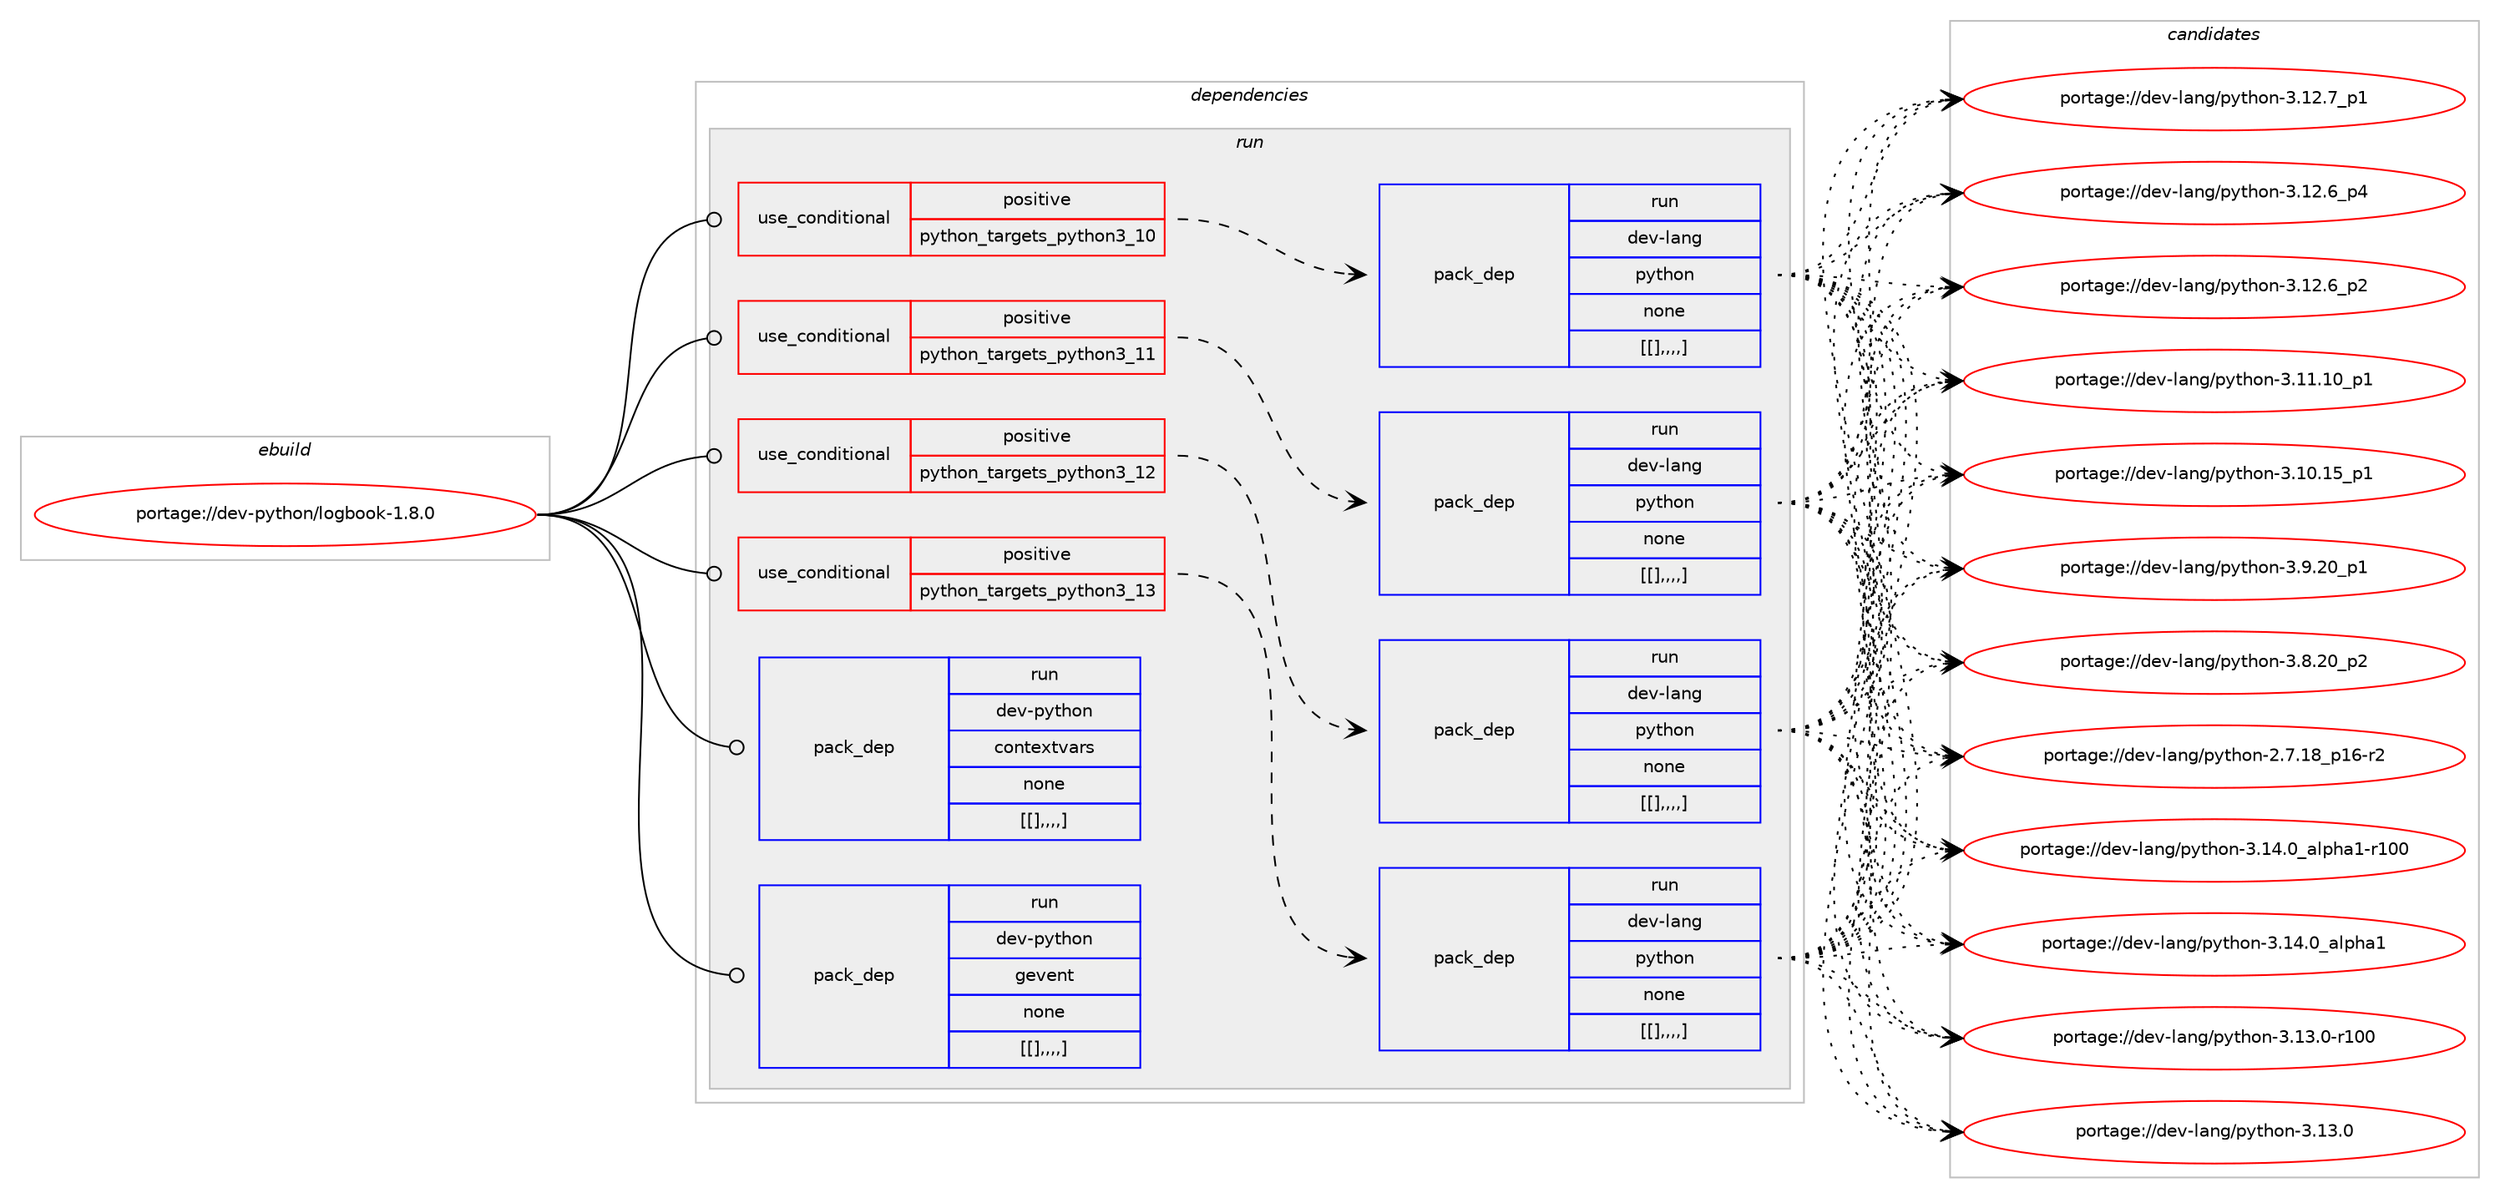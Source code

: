 digraph prolog {

# *************
# Graph options
# *************

newrank=true;
concentrate=true;
compound=true;
graph [rankdir=LR,fontname=Helvetica,fontsize=10,ranksep=1.5];#, ranksep=2.5, nodesep=0.2];
edge  [arrowhead=vee];
node  [fontname=Helvetica,fontsize=10];

# **********
# The ebuild
# **********

subgraph cluster_leftcol {
color=gray;
label=<<i>ebuild</i>>;
id [label="portage://dev-python/logbook-1.8.0", color=red, width=4, href="../dev-python/logbook-1.8.0.svg"];
}

# ****************
# The dependencies
# ****************

subgraph cluster_midcol {
color=gray;
label=<<i>dependencies</i>>;
subgraph cluster_compile {
fillcolor="#eeeeee";
style=filled;
label=<<i>compile</i>>;
}
subgraph cluster_compileandrun {
fillcolor="#eeeeee";
style=filled;
label=<<i>compile and run</i>>;
}
subgraph cluster_run {
fillcolor="#eeeeee";
style=filled;
label=<<i>run</i>>;
subgraph cond36727 {
dependency156115 [label=<<TABLE BORDER="0" CELLBORDER="1" CELLSPACING="0" CELLPADDING="4"><TR><TD ROWSPAN="3" CELLPADDING="10">use_conditional</TD></TR><TR><TD>positive</TD></TR><TR><TD>python_targets_python3_10</TD></TR></TABLE>>, shape=none, color=red];
subgraph pack118070 {
dependency156125 [label=<<TABLE BORDER="0" CELLBORDER="1" CELLSPACING="0" CELLPADDING="4" WIDTH="220"><TR><TD ROWSPAN="6" CELLPADDING="30">pack_dep</TD></TR><TR><TD WIDTH="110">run</TD></TR><TR><TD>dev-lang</TD></TR><TR><TD>python</TD></TR><TR><TD>none</TD></TR><TR><TD>[[],,,,]</TD></TR></TABLE>>, shape=none, color=blue];
}
dependency156115:e -> dependency156125:w [weight=20,style="dashed",arrowhead="vee"];
}
id:e -> dependency156115:w [weight=20,style="solid",arrowhead="odot"];
subgraph cond36747 {
dependency156155 [label=<<TABLE BORDER="0" CELLBORDER="1" CELLSPACING="0" CELLPADDING="4"><TR><TD ROWSPAN="3" CELLPADDING="10">use_conditional</TD></TR><TR><TD>positive</TD></TR><TR><TD>python_targets_python3_11</TD></TR></TABLE>>, shape=none, color=red];
subgraph pack118094 {
dependency156172 [label=<<TABLE BORDER="0" CELLBORDER="1" CELLSPACING="0" CELLPADDING="4" WIDTH="220"><TR><TD ROWSPAN="6" CELLPADDING="30">pack_dep</TD></TR><TR><TD WIDTH="110">run</TD></TR><TR><TD>dev-lang</TD></TR><TR><TD>python</TD></TR><TR><TD>none</TD></TR><TR><TD>[[],,,,]</TD></TR></TABLE>>, shape=none, color=blue];
}
dependency156155:e -> dependency156172:w [weight=20,style="dashed",arrowhead="vee"];
}
id:e -> dependency156155:w [weight=20,style="solid",arrowhead="odot"];
subgraph cond36762 {
dependency156230 [label=<<TABLE BORDER="0" CELLBORDER="1" CELLSPACING="0" CELLPADDING="4"><TR><TD ROWSPAN="3" CELLPADDING="10">use_conditional</TD></TR><TR><TD>positive</TD></TR><TR><TD>python_targets_python3_12</TD></TR></TABLE>>, shape=none, color=red];
subgraph pack118130 {
dependency156234 [label=<<TABLE BORDER="0" CELLBORDER="1" CELLSPACING="0" CELLPADDING="4" WIDTH="220"><TR><TD ROWSPAN="6" CELLPADDING="30">pack_dep</TD></TR><TR><TD WIDTH="110">run</TD></TR><TR><TD>dev-lang</TD></TR><TR><TD>python</TD></TR><TR><TD>none</TD></TR><TR><TD>[[],,,,]</TD></TR></TABLE>>, shape=none, color=blue];
}
dependency156230:e -> dependency156234:w [weight=20,style="dashed",arrowhead="vee"];
}
id:e -> dependency156230:w [weight=20,style="solid",arrowhead="odot"];
subgraph cond36790 {
dependency156293 [label=<<TABLE BORDER="0" CELLBORDER="1" CELLSPACING="0" CELLPADDING="4"><TR><TD ROWSPAN="3" CELLPADDING="10">use_conditional</TD></TR><TR><TD>positive</TD></TR><TR><TD>python_targets_python3_13</TD></TR></TABLE>>, shape=none, color=red];
subgraph pack118176 {
dependency156309 [label=<<TABLE BORDER="0" CELLBORDER="1" CELLSPACING="0" CELLPADDING="4" WIDTH="220"><TR><TD ROWSPAN="6" CELLPADDING="30">pack_dep</TD></TR><TR><TD WIDTH="110">run</TD></TR><TR><TD>dev-lang</TD></TR><TR><TD>python</TD></TR><TR><TD>none</TD></TR><TR><TD>[[],,,,]</TD></TR></TABLE>>, shape=none, color=blue];
}
dependency156293:e -> dependency156309:w [weight=20,style="dashed",arrowhead="vee"];
}
id:e -> dependency156293:w [weight=20,style="solid",arrowhead="odot"];
subgraph pack118182 {
dependency156313 [label=<<TABLE BORDER="0" CELLBORDER="1" CELLSPACING="0" CELLPADDING="4" WIDTH="220"><TR><TD ROWSPAN="6" CELLPADDING="30">pack_dep</TD></TR><TR><TD WIDTH="110">run</TD></TR><TR><TD>dev-python</TD></TR><TR><TD>contextvars</TD></TR><TR><TD>none</TD></TR><TR><TD>[[],,,,]</TD></TR></TABLE>>, shape=none, color=blue];
}
id:e -> dependency156313:w [weight=20,style="solid",arrowhead="odot"];
subgraph pack118200 {
dependency156350 [label=<<TABLE BORDER="0" CELLBORDER="1" CELLSPACING="0" CELLPADDING="4" WIDTH="220"><TR><TD ROWSPAN="6" CELLPADDING="30">pack_dep</TD></TR><TR><TD WIDTH="110">run</TD></TR><TR><TD>dev-python</TD></TR><TR><TD>gevent</TD></TR><TR><TD>none</TD></TR><TR><TD>[[],,,,]</TD></TR></TABLE>>, shape=none, color=blue];
}
id:e -> dependency156350:w [weight=20,style="solid",arrowhead="odot"];
}
}

# **************
# The candidates
# **************

subgraph cluster_choices {
rank=same;
color=gray;
label=<<i>candidates</i>>;

subgraph choice118042 {
color=black;
nodesep=1;
choice100101118451089711010347112121116104111110455146495246489597108112104974945114494848 [label="portage://dev-lang/python-3.14.0_alpha1-r100", color=red, width=4,href="../dev-lang/python-3.14.0_alpha1-r100.svg"];
choice1001011184510897110103471121211161041111104551464952464895971081121049749 [label="portage://dev-lang/python-3.14.0_alpha1", color=red, width=4,href="../dev-lang/python-3.14.0_alpha1.svg"];
choice1001011184510897110103471121211161041111104551464951464845114494848 [label="portage://dev-lang/python-3.13.0-r100", color=red, width=4,href="../dev-lang/python-3.13.0-r100.svg"];
choice10010111845108971101034711212111610411111045514649514648 [label="portage://dev-lang/python-3.13.0", color=red, width=4,href="../dev-lang/python-3.13.0.svg"];
choice100101118451089711010347112121116104111110455146495046559511249 [label="portage://dev-lang/python-3.12.7_p1", color=red, width=4,href="../dev-lang/python-3.12.7_p1.svg"];
choice100101118451089711010347112121116104111110455146495046549511252 [label="portage://dev-lang/python-3.12.6_p4", color=red, width=4,href="../dev-lang/python-3.12.6_p4.svg"];
choice100101118451089711010347112121116104111110455146495046549511250 [label="portage://dev-lang/python-3.12.6_p2", color=red, width=4,href="../dev-lang/python-3.12.6_p2.svg"];
choice10010111845108971101034711212111610411111045514649494649489511249 [label="portage://dev-lang/python-3.11.10_p1", color=red, width=4,href="../dev-lang/python-3.11.10_p1.svg"];
choice10010111845108971101034711212111610411111045514649484649539511249 [label="portage://dev-lang/python-3.10.15_p1", color=red, width=4,href="../dev-lang/python-3.10.15_p1.svg"];
choice100101118451089711010347112121116104111110455146574650489511249 [label="portage://dev-lang/python-3.9.20_p1", color=red, width=4,href="../dev-lang/python-3.9.20_p1.svg"];
choice100101118451089711010347112121116104111110455146564650489511250 [label="portage://dev-lang/python-3.8.20_p2", color=red, width=4,href="../dev-lang/python-3.8.20_p2.svg"];
choice100101118451089711010347112121116104111110455046554649569511249544511450 [label="portage://dev-lang/python-2.7.18_p16-r2", color=red, width=4,href="../dev-lang/python-2.7.18_p16-r2.svg"];
dependency156125:e -> choice100101118451089711010347112121116104111110455146495246489597108112104974945114494848:w [style=dotted,weight="100"];
dependency156125:e -> choice1001011184510897110103471121211161041111104551464952464895971081121049749:w [style=dotted,weight="100"];
dependency156125:e -> choice1001011184510897110103471121211161041111104551464951464845114494848:w [style=dotted,weight="100"];
dependency156125:e -> choice10010111845108971101034711212111610411111045514649514648:w [style=dotted,weight="100"];
dependency156125:e -> choice100101118451089711010347112121116104111110455146495046559511249:w [style=dotted,weight="100"];
dependency156125:e -> choice100101118451089711010347112121116104111110455146495046549511252:w [style=dotted,weight="100"];
dependency156125:e -> choice100101118451089711010347112121116104111110455146495046549511250:w [style=dotted,weight="100"];
dependency156125:e -> choice10010111845108971101034711212111610411111045514649494649489511249:w [style=dotted,weight="100"];
dependency156125:e -> choice10010111845108971101034711212111610411111045514649484649539511249:w [style=dotted,weight="100"];
dependency156125:e -> choice100101118451089711010347112121116104111110455146574650489511249:w [style=dotted,weight="100"];
dependency156125:e -> choice100101118451089711010347112121116104111110455146564650489511250:w [style=dotted,weight="100"];
dependency156125:e -> choice100101118451089711010347112121116104111110455046554649569511249544511450:w [style=dotted,weight="100"];
}
subgraph choice118059 {
color=black;
nodesep=1;
choice100101118451089711010347112121116104111110455146495246489597108112104974945114494848 [label="portage://dev-lang/python-3.14.0_alpha1-r100", color=red, width=4,href="../dev-lang/python-3.14.0_alpha1-r100.svg"];
choice1001011184510897110103471121211161041111104551464952464895971081121049749 [label="portage://dev-lang/python-3.14.0_alpha1", color=red, width=4,href="../dev-lang/python-3.14.0_alpha1.svg"];
choice1001011184510897110103471121211161041111104551464951464845114494848 [label="portage://dev-lang/python-3.13.0-r100", color=red, width=4,href="../dev-lang/python-3.13.0-r100.svg"];
choice10010111845108971101034711212111610411111045514649514648 [label="portage://dev-lang/python-3.13.0", color=red, width=4,href="../dev-lang/python-3.13.0.svg"];
choice100101118451089711010347112121116104111110455146495046559511249 [label="portage://dev-lang/python-3.12.7_p1", color=red, width=4,href="../dev-lang/python-3.12.7_p1.svg"];
choice100101118451089711010347112121116104111110455146495046549511252 [label="portage://dev-lang/python-3.12.6_p4", color=red, width=4,href="../dev-lang/python-3.12.6_p4.svg"];
choice100101118451089711010347112121116104111110455146495046549511250 [label="portage://dev-lang/python-3.12.6_p2", color=red, width=4,href="../dev-lang/python-3.12.6_p2.svg"];
choice10010111845108971101034711212111610411111045514649494649489511249 [label="portage://dev-lang/python-3.11.10_p1", color=red, width=4,href="../dev-lang/python-3.11.10_p1.svg"];
choice10010111845108971101034711212111610411111045514649484649539511249 [label="portage://dev-lang/python-3.10.15_p1", color=red, width=4,href="../dev-lang/python-3.10.15_p1.svg"];
choice100101118451089711010347112121116104111110455146574650489511249 [label="portage://dev-lang/python-3.9.20_p1", color=red, width=4,href="../dev-lang/python-3.9.20_p1.svg"];
choice100101118451089711010347112121116104111110455146564650489511250 [label="portage://dev-lang/python-3.8.20_p2", color=red, width=4,href="../dev-lang/python-3.8.20_p2.svg"];
choice100101118451089711010347112121116104111110455046554649569511249544511450 [label="portage://dev-lang/python-2.7.18_p16-r2", color=red, width=4,href="../dev-lang/python-2.7.18_p16-r2.svg"];
dependency156172:e -> choice100101118451089711010347112121116104111110455146495246489597108112104974945114494848:w [style=dotted,weight="100"];
dependency156172:e -> choice1001011184510897110103471121211161041111104551464952464895971081121049749:w [style=dotted,weight="100"];
dependency156172:e -> choice1001011184510897110103471121211161041111104551464951464845114494848:w [style=dotted,weight="100"];
dependency156172:e -> choice10010111845108971101034711212111610411111045514649514648:w [style=dotted,weight="100"];
dependency156172:e -> choice100101118451089711010347112121116104111110455146495046559511249:w [style=dotted,weight="100"];
dependency156172:e -> choice100101118451089711010347112121116104111110455146495046549511252:w [style=dotted,weight="100"];
dependency156172:e -> choice100101118451089711010347112121116104111110455146495046549511250:w [style=dotted,weight="100"];
dependency156172:e -> choice10010111845108971101034711212111610411111045514649494649489511249:w [style=dotted,weight="100"];
dependency156172:e -> choice10010111845108971101034711212111610411111045514649484649539511249:w [style=dotted,weight="100"];
dependency156172:e -> choice100101118451089711010347112121116104111110455146574650489511249:w [style=dotted,weight="100"];
dependency156172:e -> choice100101118451089711010347112121116104111110455146564650489511250:w [style=dotted,weight="100"];
dependency156172:e -> choice100101118451089711010347112121116104111110455046554649569511249544511450:w [style=dotted,weight="100"];
}
subgraph choice118109 {
color=black;
nodesep=1;
choice100101118451089711010347112121116104111110455146495246489597108112104974945114494848 [label="portage://dev-lang/python-3.14.0_alpha1-r100", color=red, width=4,href="../dev-lang/python-3.14.0_alpha1-r100.svg"];
choice1001011184510897110103471121211161041111104551464952464895971081121049749 [label="portage://dev-lang/python-3.14.0_alpha1", color=red, width=4,href="../dev-lang/python-3.14.0_alpha1.svg"];
choice1001011184510897110103471121211161041111104551464951464845114494848 [label="portage://dev-lang/python-3.13.0-r100", color=red, width=4,href="../dev-lang/python-3.13.0-r100.svg"];
choice10010111845108971101034711212111610411111045514649514648 [label="portage://dev-lang/python-3.13.0", color=red, width=4,href="../dev-lang/python-3.13.0.svg"];
choice100101118451089711010347112121116104111110455146495046559511249 [label="portage://dev-lang/python-3.12.7_p1", color=red, width=4,href="../dev-lang/python-3.12.7_p1.svg"];
choice100101118451089711010347112121116104111110455146495046549511252 [label="portage://dev-lang/python-3.12.6_p4", color=red, width=4,href="../dev-lang/python-3.12.6_p4.svg"];
choice100101118451089711010347112121116104111110455146495046549511250 [label="portage://dev-lang/python-3.12.6_p2", color=red, width=4,href="../dev-lang/python-3.12.6_p2.svg"];
choice10010111845108971101034711212111610411111045514649494649489511249 [label="portage://dev-lang/python-3.11.10_p1", color=red, width=4,href="../dev-lang/python-3.11.10_p1.svg"];
choice10010111845108971101034711212111610411111045514649484649539511249 [label="portage://dev-lang/python-3.10.15_p1", color=red, width=4,href="../dev-lang/python-3.10.15_p1.svg"];
choice100101118451089711010347112121116104111110455146574650489511249 [label="portage://dev-lang/python-3.9.20_p1", color=red, width=4,href="../dev-lang/python-3.9.20_p1.svg"];
choice100101118451089711010347112121116104111110455146564650489511250 [label="portage://dev-lang/python-3.8.20_p2", color=red, width=4,href="../dev-lang/python-3.8.20_p2.svg"];
choice100101118451089711010347112121116104111110455046554649569511249544511450 [label="portage://dev-lang/python-2.7.18_p16-r2", color=red, width=4,href="../dev-lang/python-2.7.18_p16-r2.svg"];
dependency156234:e -> choice100101118451089711010347112121116104111110455146495246489597108112104974945114494848:w [style=dotted,weight="100"];
dependency156234:e -> choice1001011184510897110103471121211161041111104551464952464895971081121049749:w [style=dotted,weight="100"];
dependency156234:e -> choice1001011184510897110103471121211161041111104551464951464845114494848:w [style=dotted,weight="100"];
dependency156234:e -> choice10010111845108971101034711212111610411111045514649514648:w [style=dotted,weight="100"];
dependency156234:e -> choice100101118451089711010347112121116104111110455146495046559511249:w [style=dotted,weight="100"];
dependency156234:e -> choice100101118451089711010347112121116104111110455146495046549511252:w [style=dotted,weight="100"];
dependency156234:e -> choice100101118451089711010347112121116104111110455146495046549511250:w [style=dotted,weight="100"];
dependency156234:e -> choice10010111845108971101034711212111610411111045514649494649489511249:w [style=dotted,weight="100"];
dependency156234:e -> choice10010111845108971101034711212111610411111045514649484649539511249:w [style=dotted,weight="100"];
dependency156234:e -> choice100101118451089711010347112121116104111110455146574650489511249:w [style=dotted,weight="100"];
dependency156234:e -> choice100101118451089711010347112121116104111110455146564650489511250:w [style=dotted,weight="100"];
dependency156234:e -> choice100101118451089711010347112121116104111110455046554649569511249544511450:w [style=dotted,weight="100"];
}
subgraph choice118114 {
color=black;
nodesep=1;
choice100101118451089711010347112121116104111110455146495246489597108112104974945114494848 [label="portage://dev-lang/python-3.14.0_alpha1-r100", color=red, width=4,href="../dev-lang/python-3.14.0_alpha1-r100.svg"];
choice1001011184510897110103471121211161041111104551464952464895971081121049749 [label="portage://dev-lang/python-3.14.0_alpha1", color=red, width=4,href="../dev-lang/python-3.14.0_alpha1.svg"];
choice1001011184510897110103471121211161041111104551464951464845114494848 [label="portage://dev-lang/python-3.13.0-r100", color=red, width=4,href="../dev-lang/python-3.13.0-r100.svg"];
choice10010111845108971101034711212111610411111045514649514648 [label="portage://dev-lang/python-3.13.0", color=red, width=4,href="../dev-lang/python-3.13.0.svg"];
choice100101118451089711010347112121116104111110455146495046559511249 [label="portage://dev-lang/python-3.12.7_p1", color=red, width=4,href="../dev-lang/python-3.12.7_p1.svg"];
choice100101118451089711010347112121116104111110455146495046549511252 [label="portage://dev-lang/python-3.12.6_p4", color=red, width=4,href="../dev-lang/python-3.12.6_p4.svg"];
choice100101118451089711010347112121116104111110455146495046549511250 [label="portage://dev-lang/python-3.12.6_p2", color=red, width=4,href="../dev-lang/python-3.12.6_p2.svg"];
choice10010111845108971101034711212111610411111045514649494649489511249 [label="portage://dev-lang/python-3.11.10_p1", color=red, width=4,href="../dev-lang/python-3.11.10_p1.svg"];
choice10010111845108971101034711212111610411111045514649484649539511249 [label="portage://dev-lang/python-3.10.15_p1", color=red, width=4,href="../dev-lang/python-3.10.15_p1.svg"];
choice100101118451089711010347112121116104111110455146574650489511249 [label="portage://dev-lang/python-3.9.20_p1", color=red, width=4,href="../dev-lang/python-3.9.20_p1.svg"];
choice100101118451089711010347112121116104111110455146564650489511250 [label="portage://dev-lang/python-3.8.20_p2", color=red, width=4,href="../dev-lang/python-3.8.20_p2.svg"];
choice100101118451089711010347112121116104111110455046554649569511249544511450 [label="portage://dev-lang/python-2.7.18_p16-r2", color=red, width=4,href="../dev-lang/python-2.7.18_p16-r2.svg"];
dependency156309:e -> choice100101118451089711010347112121116104111110455146495246489597108112104974945114494848:w [style=dotted,weight="100"];
dependency156309:e -> choice1001011184510897110103471121211161041111104551464952464895971081121049749:w [style=dotted,weight="100"];
dependency156309:e -> choice1001011184510897110103471121211161041111104551464951464845114494848:w [style=dotted,weight="100"];
dependency156309:e -> choice10010111845108971101034711212111610411111045514649514648:w [style=dotted,weight="100"];
dependency156309:e -> choice100101118451089711010347112121116104111110455146495046559511249:w [style=dotted,weight="100"];
dependency156309:e -> choice100101118451089711010347112121116104111110455146495046549511252:w [style=dotted,weight="100"];
dependency156309:e -> choice100101118451089711010347112121116104111110455146495046549511250:w [style=dotted,weight="100"];
dependency156309:e -> choice10010111845108971101034711212111610411111045514649494649489511249:w [style=dotted,weight="100"];
dependency156309:e -> choice10010111845108971101034711212111610411111045514649484649539511249:w [style=dotted,weight="100"];
dependency156309:e -> choice100101118451089711010347112121116104111110455146574650489511249:w [style=dotted,weight="100"];
dependency156309:e -> choice100101118451089711010347112121116104111110455146564650489511250:w [style=dotted,weight="100"];
dependency156309:e -> choice100101118451089711010347112121116104111110455046554649569511249544511450:w [style=dotted,weight="100"];
}
subgraph choice118128 {
color=black;
nodesep=1;
}
subgraph choice118129 {
color=black;
nodesep=1;
}
}

}
